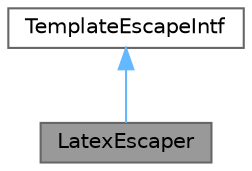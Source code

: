 digraph "LatexEscaper"
{
 // INTERACTIVE_SVG=YES
 // LATEX_PDF_SIZE
  bgcolor="transparent";
  edge [fontname=Helvetica,fontsize=10,labelfontname=Helvetica,labelfontsize=10];
  node [fontname=Helvetica,fontsize=10,shape=box,height=0.2,width=0.4];
  Node1 [label="LatexEscaper",height=0.2,width=0.4,color="gray40", fillcolor="grey60", style="filled", fontcolor="black",tooltip=" "];
  Node2 -> Node1 [dir="back",color="steelblue1",style="solid",tooltip=" "];
  Node2 [label="TemplateEscapeIntf",height=0.2,width=0.4,color="gray40", fillcolor="white", style="filled",URL="$d4/d9c/class_template_escape_intf.html",tooltip="Interface used to escape characters in a string."];
}
